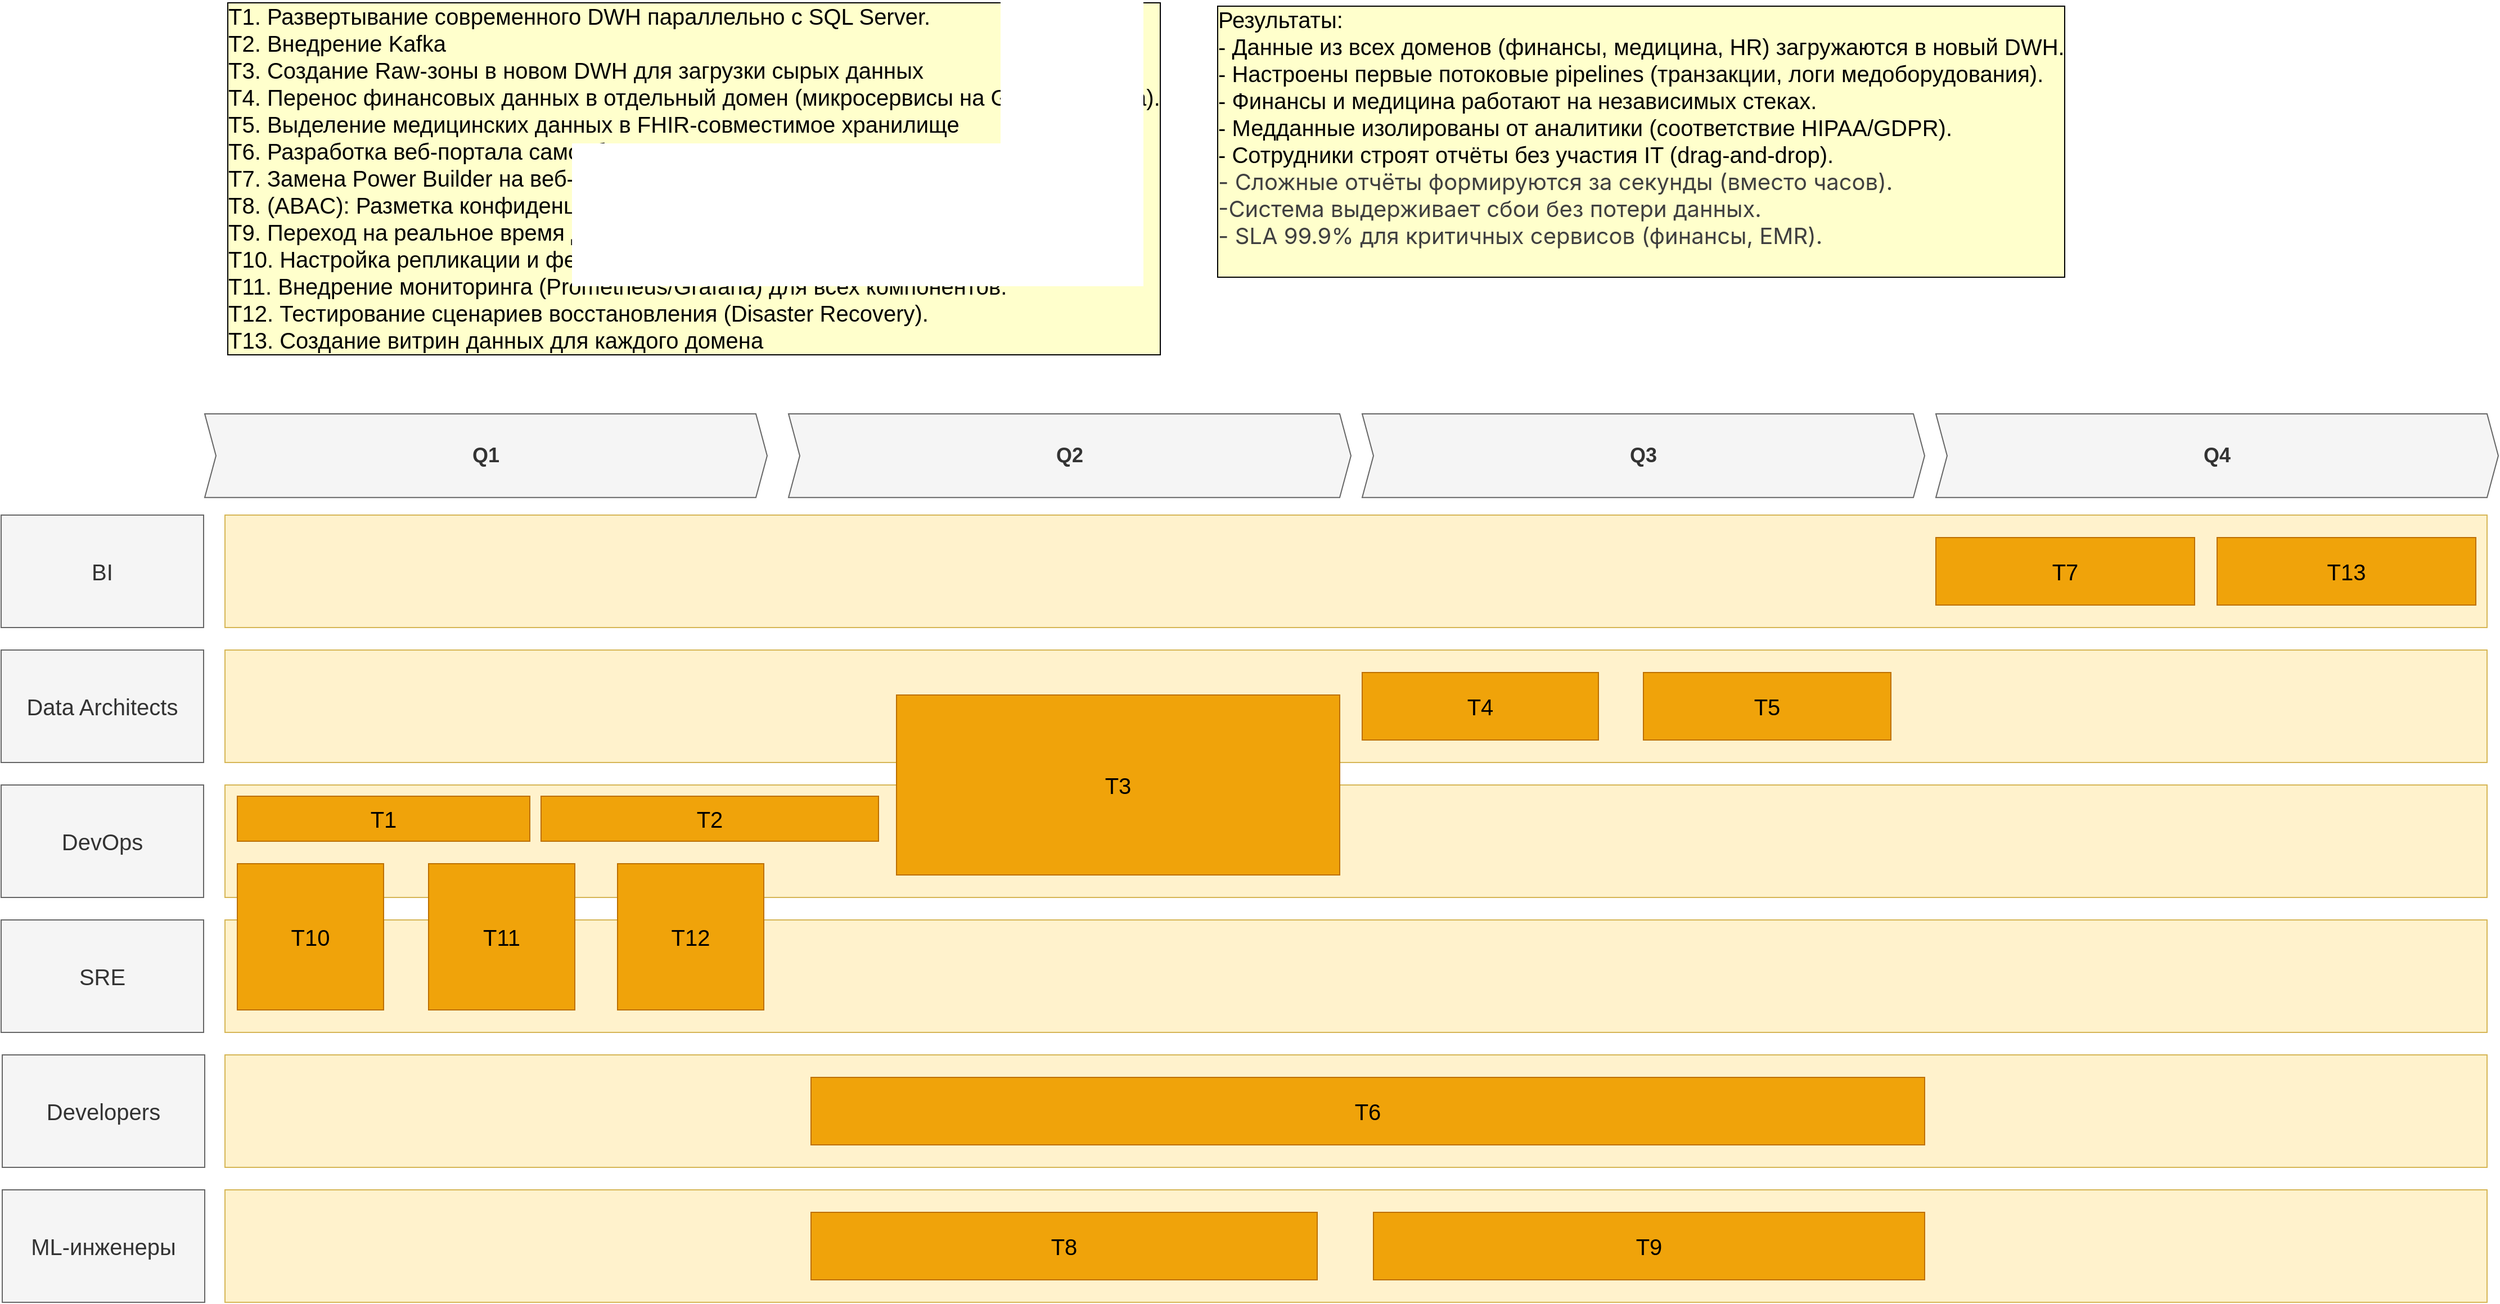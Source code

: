 <mxfile version="20.8.16" type="device"><diagram name="Страница 1" id="sJgcwjroCoOifZiKkK17"><mxGraphModel dx="5504" dy="3994" grid="1" gridSize="10" guides="1" tooltips="1" connect="1" arrows="1" fold="1" page="1" pageScale="1" pageWidth="827" pageHeight="1169" math="0" shadow="0"><root><mxCell id="0"/><mxCell id="1" parent="0"/><mxCell id="YqN4MGIdOnNMxpvWz0jJ-2" value="Q1" style="shape=step;perimeter=stepPerimeter;whiteSpace=wrap;html=1;fixedSize=1;size=10;fillColor=#f5f5f5;strokeColor=#666666;fontSize=18;fontStyle=1;align=center;rounded=0;fontColor=#333333;" vertex="1" parent="1"><mxGeometry x="-2499" y="-1240" width="500" height="74.4" as="geometry"/></mxCell><mxCell id="YqN4MGIdOnNMxpvWz0jJ-3" value="Q2" style="shape=step;perimeter=stepPerimeter;whiteSpace=wrap;html=1;fixedSize=1;size=10;fillColor=#f5f5f5;strokeColor=#666666;fontSize=18;fontStyle=1;align=center;rounded=0;fontColor=#333333;" vertex="1" parent="1"><mxGeometry x="-1980" y="-1240" width="500" height="74.4" as="geometry"/></mxCell><mxCell id="YqN4MGIdOnNMxpvWz0jJ-4" value="Q3" style="shape=step;perimeter=stepPerimeter;whiteSpace=wrap;html=1;fixedSize=1;size=10;fillColor=#f5f5f5;strokeColor=#666666;fontSize=18;fontStyle=1;align=center;rounded=0;fontColor=#333333;" vertex="1" parent="1"><mxGeometry x="-1470" y="-1240" width="500" height="74.4" as="geometry"/></mxCell><mxCell id="YqN4MGIdOnNMxpvWz0jJ-5" value="Q4" style="shape=step;perimeter=stepPerimeter;whiteSpace=wrap;html=1;fixedSize=1;size=10;fillColor=#f5f5f5;strokeColor=#666666;fontSize=18;fontStyle=1;align=center;rounded=0;fontColor=#333333;" vertex="1" parent="1"><mxGeometry x="-960" y="-1240" width="500" height="74.4" as="geometry"/></mxCell><mxCell id="YqN4MGIdOnNMxpvWz0jJ-6" value="BI" style="rounded=0;whiteSpace=wrap;html=1;fillColor=#f5f5f5;fontColor=#333333;strokeColor=#666666;fontSize=20;" vertex="1" parent="1"><mxGeometry x="-2680" y="-1150" width="180" height="100" as="geometry"/></mxCell><mxCell id="YqN4MGIdOnNMxpvWz0jJ-7" value="Data Architects" style="rounded=0;whiteSpace=wrap;html=1;fillColor=#f5f5f5;fontColor=#333333;strokeColor=#666666;fontSize=20;" vertex="1" parent="1"><mxGeometry x="-2680" y="-1030" width="180" height="100" as="geometry"/></mxCell><mxCell id="YqN4MGIdOnNMxpvWz0jJ-8" value="DevOps" style="rounded=0;whiteSpace=wrap;html=1;fillColor=#f5f5f5;fontColor=#333333;strokeColor=#666666;fontSize=20;" vertex="1" parent="1"><mxGeometry x="-2680" y="-910" width="180" height="100" as="geometry"/></mxCell><mxCell id="YqN4MGIdOnNMxpvWz0jJ-9" value="SRE" style="rounded=0;whiteSpace=wrap;html=1;fillColor=#f5f5f5;fontColor=#333333;strokeColor=#666666;fontSize=20;" vertex="1" parent="1"><mxGeometry x="-2680" y="-790" width="180" height="100" as="geometry"/></mxCell><mxCell id="YqN4MGIdOnNMxpvWz0jJ-10" value="" style="rounded=0;whiteSpace=wrap;html=1;fillColor=#fff2cc;strokeColor=#d6b656;" vertex="1" parent="1"><mxGeometry x="-2481" y="-1150" width="2011" height="100" as="geometry"/></mxCell><mxCell id="YqN4MGIdOnNMxpvWz0jJ-11" value="" style="rounded=0;whiteSpace=wrap;html=1;fillColor=#fff2cc;strokeColor=#d6b656;" vertex="1" parent="1"><mxGeometry x="-2481" y="-1030" width="2011" height="100" as="geometry"/></mxCell><mxCell id="YqN4MGIdOnNMxpvWz0jJ-12" value="" style="rounded=0;whiteSpace=wrap;html=1;fillColor=#fff2cc;strokeColor=#d6b656;" vertex="1" parent="1"><mxGeometry x="-2481" y="-910" width="2011" height="100" as="geometry"/></mxCell><mxCell id="YqN4MGIdOnNMxpvWz0jJ-13" value="" style="rounded=0;whiteSpace=wrap;html=1;fillColor=#fff2cc;strokeColor=#d6b656;" vertex="1" parent="1"><mxGeometry x="-2481" y="-790" width="2011" height="100" as="geometry"/></mxCell><mxCell id="YqN4MGIdOnNMxpvWz0jJ-14" value="T1.&amp;nbsp;Развертывание современного DWH параллельно с SQL Server.&lt;br&gt;Т2.&amp;nbsp;Внедрение Kafka&amp;nbsp;&lt;br&gt;Т3.&amp;nbsp;Создание Raw-зоны в новом DWH для загрузки сырых данных&lt;br&gt;Т4. Перенос финансовых данных в отдельный домен (микросервисы на Golang + Kafka).&lt;br&gt;Т5.&amp;nbsp;Выделение медицинских данных в FHIR-совместимое хранилище&lt;br&gt;Т6.&amp;nbsp;Разработка веб-портала самообслуживания&lt;br&gt;Т7. Замена Power Builder на веб-портал самообслуживания&lt;br&gt;Т8.&amp;nbsp;(ABAC): Разметка конфиденциальных полей (например, PII, PHI).&lt;br&gt;Т9.&amp;nbsp;Переход на реальное время для финансовых транзакций&lt;br&gt;Т10.&amp;nbsp;Настройка репликации и фейловера&lt;br&gt;Т11.&amp;nbsp;Внедрение мониторинга (Prometheus/Grafana) для всех компонентов.&lt;br&gt;Т12.&amp;nbsp;Тестирование сценариев восстановления (Disaster Recovery).&lt;br&gt;Т13.&amp;nbsp;Создание витрин данных для каждого домена" style="text;html=1;strokeColor=none;fillColor=none;align=left;verticalAlign=middle;whiteSpace=wrap;rounded=0;fontSize=20;labelBackgroundColor=#FFFFCC;labelBorderColor=default;" vertex="1" parent="1"><mxGeometry x="-2481" y="-1600" width="880" height="300" as="geometry"/></mxCell><mxCell id="YqN4MGIdOnNMxpvWz0jJ-15" value="Т1" style="rounded=0;whiteSpace=wrap;html=1;labelBackgroundColor=none;labelBorderColor=none;fontSize=20;fillColor=#f0a30a;strokeColor=#BD7000;fontColor=#000000;" vertex="1" parent="1"><mxGeometry x="-2470" y="-900" width="260" height="40" as="geometry"/></mxCell><mxCell id="YqN4MGIdOnNMxpvWz0jJ-16" value="Т2" style="rounded=0;whiteSpace=wrap;html=1;labelBackgroundColor=none;labelBorderColor=none;fontSize=20;fillColor=#f0a30a;strokeColor=#BD7000;fontColor=#000000;" vertex="1" parent="1"><mxGeometry x="-2200" y="-900" width="300" height="40" as="geometry"/></mxCell><mxCell id="YqN4MGIdOnNMxpvWz0jJ-17" value="Т3" style="rounded=0;whiteSpace=wrap;html=1;labelBackgroundColor=none;labelBorderColor=none;fontSize=20;fillColor=#f0a30a;strokeColor=#BD7000;fontColor=#000000;" vertex="1" parent="1"><mxGeometry x="-1884" y="-990" width="394" height="160" as="geometry"/></mxCell><mxCell id="YqN4MGIdOnNMxpvWz0jJ-18" value="Т4" style="rounded=0;whiteSpace=wrap;html=1;labelBackgroundColor=none;labelBorderColor=none;fontSize=20;fillColor=#f0a30a;strokeColor=#BD7000;fontColor=#000000;" vertex="1" parent="1"><mxGeometry x="-1470" y="-1010" width="210" height="60" as="geometry"/></mxCell><mxCell id="YqN4MGIdOnNMxpvWz0jJ-19" value="Т5" style="rounded=0;whiteSpace=wrap;html=1;labelBackgroundColor=none;labelBorderColor=none;fontSize=20;fillColor=#f0a30a;strokeColor=#BD7000;fontColor=#000000;" vertex="1" parent="1"><mxGeometry x="-1220" y="-1010" width="220" height="60" as="geometry"/></mxCell><mxCell id="YqN4MGIdOnNMxpvWz0jJ-20" value="Т7" style="rounded=0;whiteSpace=wrap;html=1;labelBackgroundColor=none;labelBorderColor=none;fontSize=20;fillColor=#f0a30a;strokeColor=#BD7000;fontColor=#000000;" vertex="1" parent="1"><mxGeometry x="-960" y="-1130" width="230" height="60" as="geometry"/></mxCell><mxCell id="YqN4MGIdOnNMxpvWz0jJ-21" value="Т13" style="rounded=0;whiteSpace=wrap;html=1;labelBackgroundColor=none;labelBorderColor=none;fontSize=20;fillColor=#f0a30a;strokeColor=#BD7000;fontColor=#000000;" vertex="1" parent="1"><mxGeometry x="-710" y="-1130" width="230" height="60" as="geometry"/></mxCell><mxCell id="YqN4MGIdOnNMxpvWz0jJ-22" value="Developers" style="rounded=0;whiteSpace=wrap;html=1;fillColor=#f5f5f5;fontColor=#333333;strokeColor=#666666;fontSize=20;" vertex="1" parent="1"><mxGeometry x="-2679" y="-670" width="180" height="100" as="geometry"/></mxCell><mxCell id="YqN4MGIdOnNMxpvWz0jJ-23" value="" style="rounded=0;whiteSpace=wrap;html=1;fillColor=#fff2cc;strokeColor=#d6b656;" vertex="1" parent="1"><mxGeometry x="-2481" y="-670" width="2011" height="100" as="geometry"/></mxCell><mxCell id="YqN4MGIdOnNMxpvWz0jJ-24" value="Т10" style="rounded=0;whiteSpace=wrap;html=1;labelBackgroundColor=none;labelBorderColor=none;fontSize=20;fillColor=#f0a30a;strokeColor=#BD7000;fontColor=#000000;" vertex="1" parent="1"><mxGeometry x="-2470" y="-840" width="130" height="130" as="geometry"/></mxCell><mxCell id="YqN4MGIdOnNMxpvWz0jJ-25" value="Т11" style="rounded=0;whiteSpace=wrap;html=1;labelBackgroundColor=none;labelBorderColor=none;fontSize=20;fillColor=#f0a30a;strokeColor=#BD7000;fontColor=#000000;" vertex="1" parent="1"><mxGeometry x="-2300" y="-840" width="130" height="130" as="geometry"/></mxCell><mxCell id="YqN4MGIdOnNMxpvWz0jJ-26" value="Т12" style="rounded=0;whiteSpace=wrap;html=1;labelBackgroundColor=none;labelBorderColor=none;fontSize=20;fillColor=#f0a30a;strokeColor=#BD7000;fontColor=#000000;" vertex="1" parent="1"><mxGeometry x="-2132" y="-840" width="130" height="130" as="geometry"/></mxCell><mxCell id="YqN4MGIdOnNMxpvWz0jJ-27" value="ML-инженеры" style="rounded=0;whiteSpace=wrap;html=1;fillColor=#f5f5f5;fontColor=#333333;strokeColor=#666666;fontSize=20;" vertex="1" parent="1"><mxGeometry x="-2679" y="-550" width="180" height="100" as="geometry"/></mxCell><mxCell id="YqN4MGIdOnNMxpvWz0jJ-28" value="" style="rounded=0;whiteSpace=wrap;html=1;fillColor=#fff2cc;strokeColor=#d6b656;" vertex="1" parent="1"><mxGeometry x="-2481" y="-550" width="2011" height="100" as="geometry"/></mxCell><mxCell id="YqN4MGIdOnNMxpvWz0jJ-29" value="Т8" style="rounded=0;whiteSpace=wrap;html=1;labelBackgroundColor=none;labelBorderColor=none;fontSize=20;fillColor=#f0a30a;strokeColor=#BD7000;fontColor=#000000;" vertex="1" parent="1"><mxGeometry x="-1960" y="-530" width="450" height="60" as="geometry"/></mxCell><mxCell id="YqN4MGIdOnNMxpvWz0jJ-30" value="Т9" style="rounded=0;whiteSpace=wrap;html=1;labelBackgroundColor=none;labelBorderColor=none;fontSize=20;fillColor=#f0a30a;strokeColor=#BD7000;fontColor=#000000;" vertex="1" parent="1"><mxGeometry x="-1460" y="-530" width="490" height="60" as="geometry"/></mxCell><mxCell id="YqN4MGIdOnNMxpvWz0jJ-31" value="Т6" style="rounded=0;whiteSpace=wrap;html=1;labelBackgroundColor=none;labelBorderColor=none;fontSize=20;fillColor=#f0a30a;strokeColor=#BD7000;fontColor=#000000;" vertex="1" parent="1"><mxGeometry x="-1960" y="-650" width="990" height="60" as="geometry"/></mxCell><mxCell id="YqN4MGIdOnNMxpvWz0jJ-32" value="&lt;div&gt;Результаты:&lt;/div&gt;&lt;div&gt;- Данные из всех доменов (финансы, медицина, HR) загружаются в новый DWH.&lt;/div&gt;&lt;div&gt;- Настроены первые потоковые pipelines (транзакции, логи медоборудования).&lt;/div&gt;&lt;div&gt;&lt;div&gt;- Финансы и медицина работают на независимых стеках.&lt;/div&gt;&lt;div&gt;- Медданные изолированы от аналитики (соответствие HIPAA/GDPR).&lt;/div&gt;&lt;/div&gt;&lt;div&gt;- Сотрудники строят отчёты без участия IT (drag-and-drop).&lt;br&gt;&lt;/div&gt;&lt;font face=&quot;DeepSeek-CJK-patch, Inter, system-ui, -apple-system, BlinkMacSystemFont, Segoe UI, Roboto, Noto Sans, Ubuntu, Cantarell, Helvetica Neue, Oxygen, Open Sans, sans-serif&quot; color=&quot;#404040&quot;&gt;- Сложные отчёты формируются за секунды (вместо часов).&lt;br&gt;-Система выдерживает сбои без потери данных.&lt;div&gt;- SLA 99.9% для критичных сервисов (финансы, EMR).&lt;/div&gt;&lt;/font&gt;&lt;div&gt;&lt;br&gt;&lt;/div&gt;" style="text;html=1;strokeColor=none;fillColor=none;align=left;verticalAlign=middle;whiteSpace=wrap;rounded=0;fontSize=20;labelBackgroundColor=#FFFFCC;labelBorderColor=default;" vertex="1" parent="1"><mxGeometry x="-1601" y="-1608" width="880" height="250" as="geometry"/></mxCell></root></mxGraphModel></diagram></mxfile>